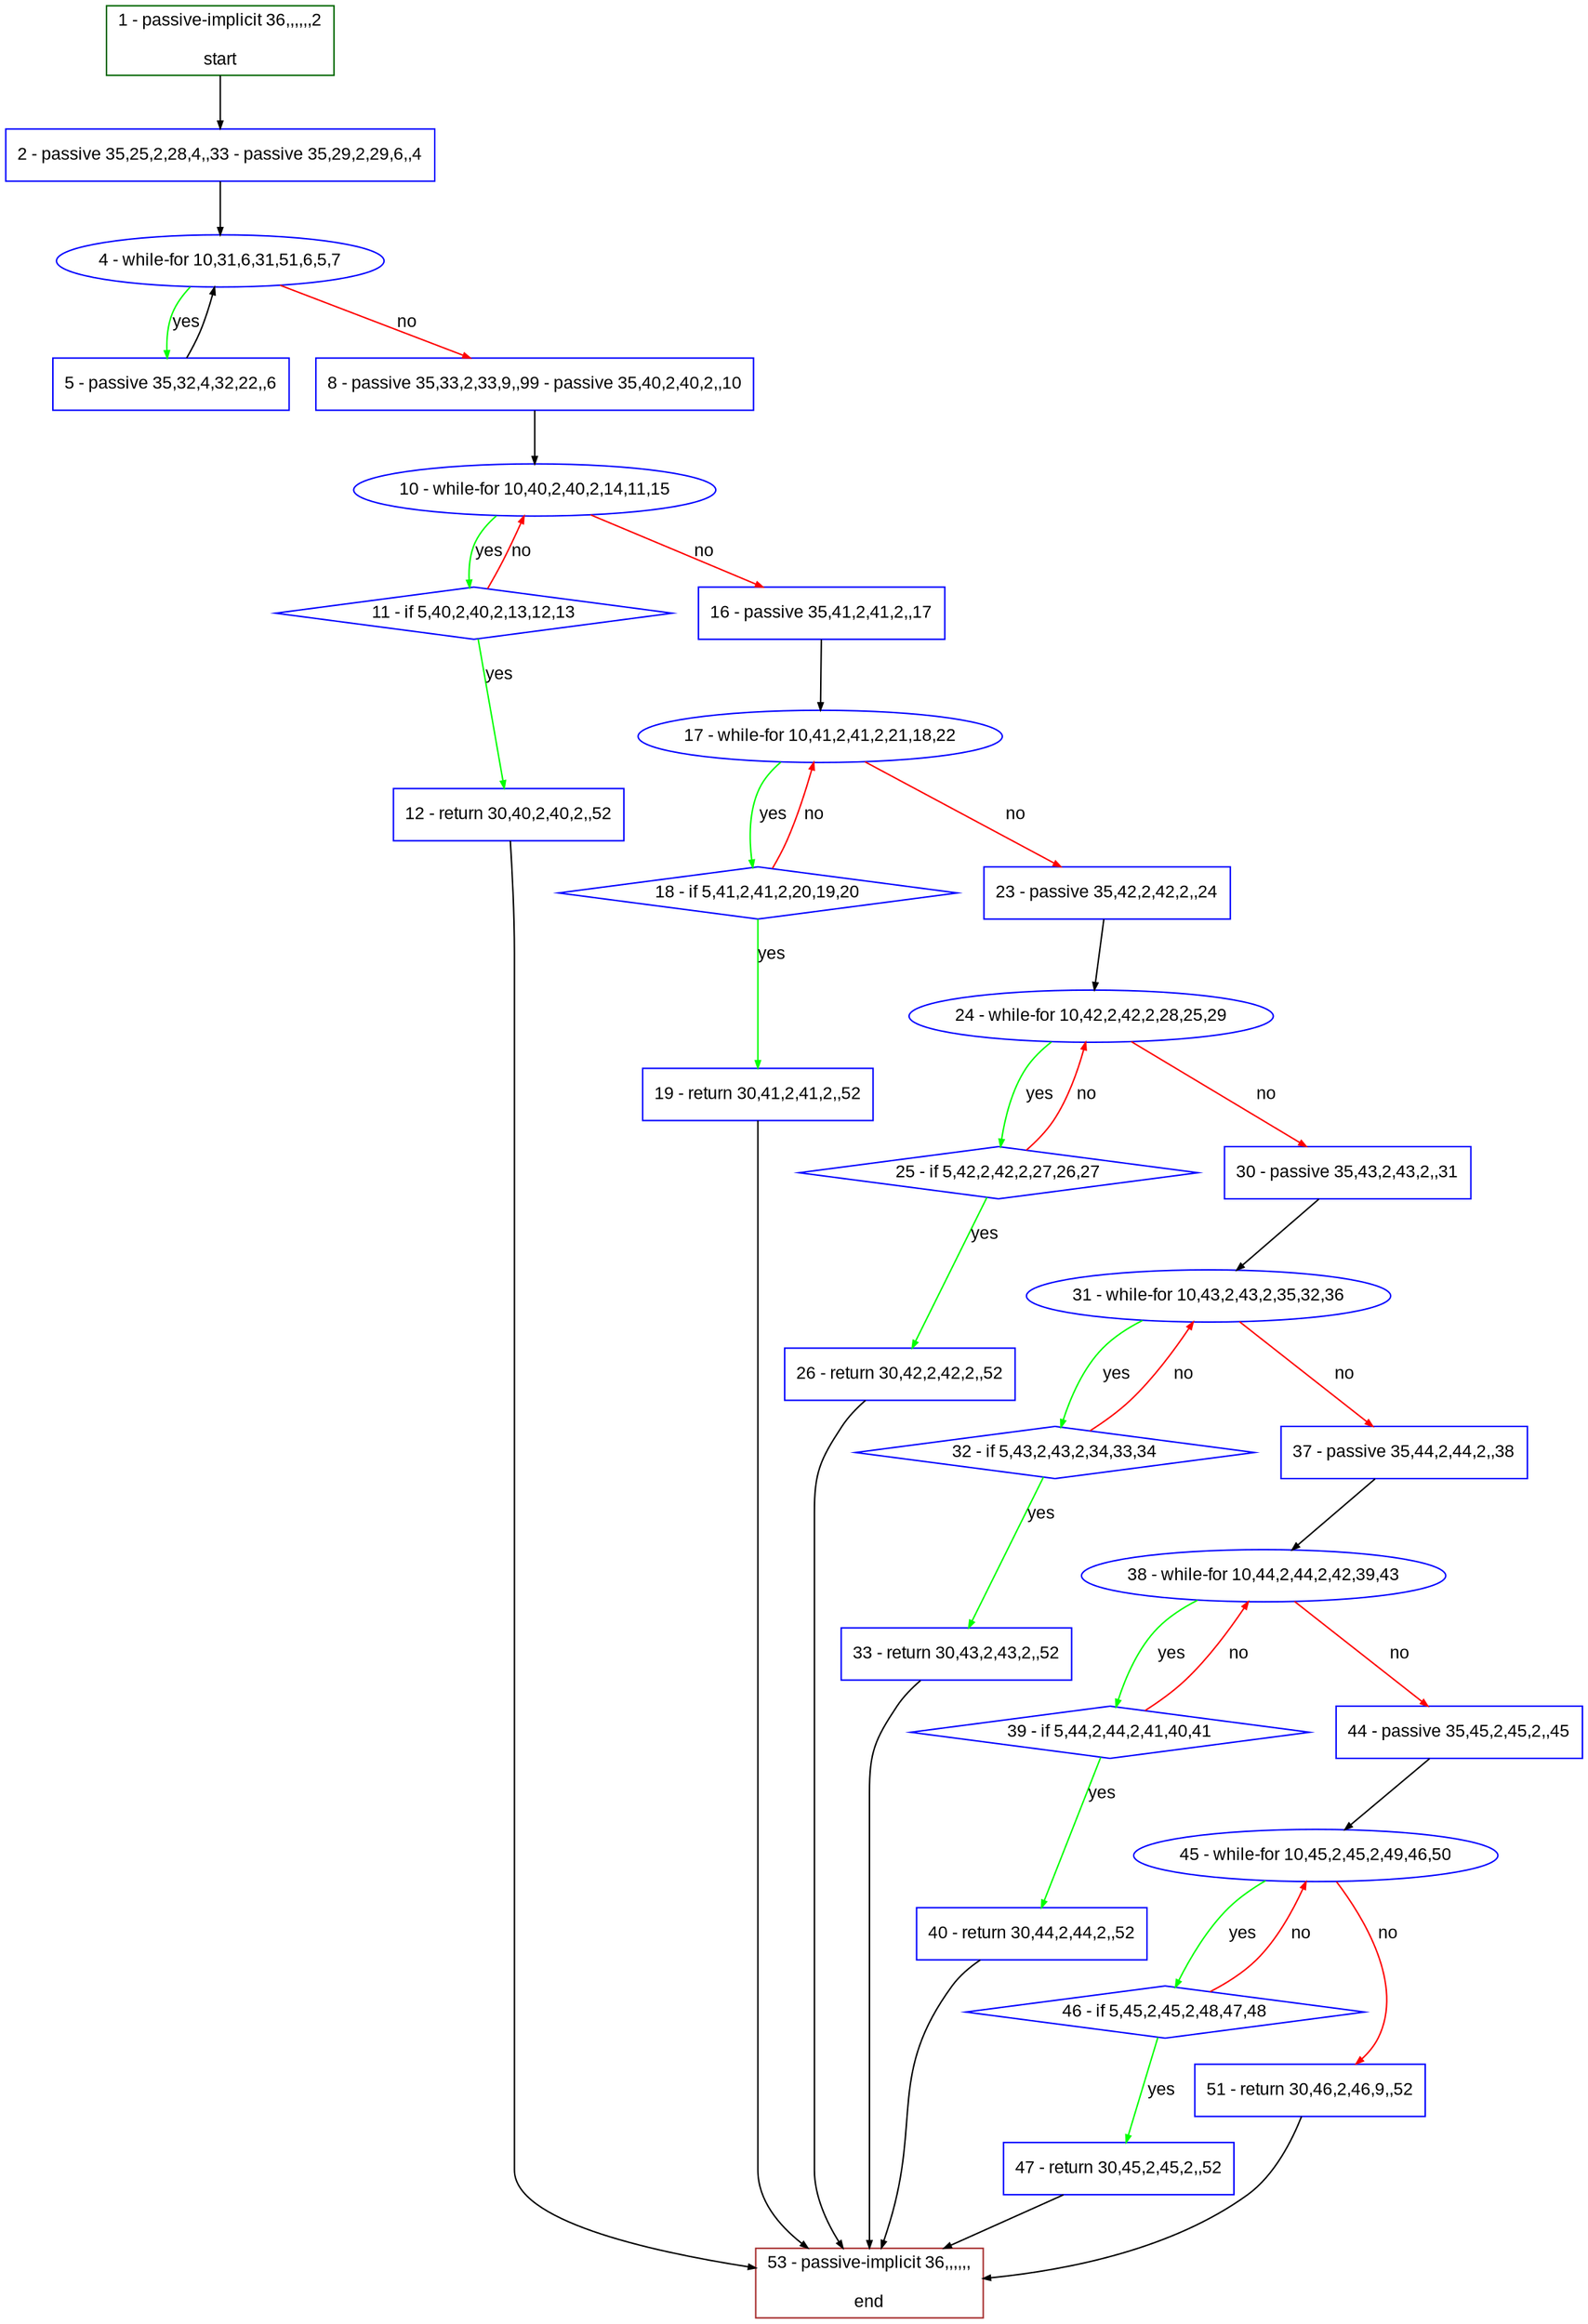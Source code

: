 digraph "" {
  graph [bgcolor="white", fillcolor="#FFFFCC", pack="true", packmode="clust", fontname="Arial", label="", fontsize="12", compound="true", style="rounded,filled"];
  node [node_initialized="no", fillcolor="white", fontname="Arial", label="", color="grey", fontsize="12", fixedsize="false", compound="true", shape="rectangle", style="filled"];
  edge [arrowtail="none", lhead="", fontcolor="black", fontname="Arial", label="", color="black", fontsize="12", arrowhead="normal", arrowsize="0.5", compound="true", ltail="", dir="forward"];
  __N1 [fillcolor="#ffffff", label="2 - passive 35,25,2,28,4,,33 - passive 35,29,2,29,6,,4", color="#0000ff", shape="box", style="filled"];
  __N2 [fillcolor="#ffffff", label="1 - passive-implicit 36,,,,,,2\n\nstart", color="#006400", shape="box", style="filled"];
  __N3 [fillcolor="#ffffff", label="4 - while-for 10,31,6,31,51,6,5,7", color="#0000ff", shape="oval", style="filled"];
  __N4 [fillcolor="#ffffff", label="5 - passive 35,32,4,32,22,,6", color="#0000ff", shape="box", style="filled"];
  __N5 [fillcolor="#ffffff", label="8 - passive 35,33,2,33,9,,99 - passive 35,40,2,40,2,,10", color="#0000ff", shape="box", style="filled"];
  __N6 [fillcolor="#ffffff", label="10 - while-for 10,40,2,40,2,14,11,15", color="#0000ff", shape="oval", style="filled"];
  __N7 [fillcolor="#ffffff", label="11 - if 5,40,2,40,2,13,12,13", color="#0000ff", shape="diamond", style="filled"];
  __N8 [fillcolor="#ffffff", label="16 - passive 35,41,2,41,2,,17", color="#0000ff", shape="box", style="filled"];
  __N9 [fillcolor="#ffffff", label="12 - return 30,40,2,40,2,,52", color="#0000ff", shape="box", style="filled"];
  __N10 [fillcolor="#ffffff", label="53 - passive-implicit 36,,,,,,\n\nend", color="#a52a2a", shape="box", style="filled"];
  __N11 [fillcolor="#ffffff", label="17 - while-for 10,41,2,41,2,21,18,22", color="#0000ff", shape="oval", style="filled"];
  __N12 [fillcolor="#ffffff", label="18 - if 5,41,2,41,2,20,19,20", color="#0000ff", shape="diamond", style="filled"];
  __N13 [fillcolor="#ffffff", label="23 - passive 35,42,2,42,2,,24", color="#0000ff", shape="box", style="filled"];
  __N14 [fillcolor="#ffffff", label="19 - return 30,41,2,41,2,,52", color="#0000ff", shape="box", style="filled"];
  __N15 [fillcolor="#ffffff", label="24 - while-for 10,42,2,42,2,28,25,29", color="#0000ff", shape="oval", style="filled"];
  __N16 [fillcolor="#ffffff", label="25 - if 5,42,2,42,2,27,26,27", color="#0000ff", shape="diamond", style="filled"];
  __N17 [fillcolor="#ffffff", label="30 - passive 35,43,2,43,2,,31", color="#0000ff", shape="box", style="filled"];
  __N18 [fillcolor="#ffffff", label="26 - return 30,42,2,42,2,,52", color="#0000ff", shape="box", style="filled"];
  __N19 [fillcolor="#ffffff", label="31 - while-for 10,43,2,43,2,35,32,36", color="#0000ff", shape="oval", style="filled"];
  __N20 [fillcolor="#ffffff", label="32 - if 5,43,2,43,2,34,33,34", color="#0000ff", shape="diamond", style="filled"];
  __N21 [fillcolor="#ffffff", label="37 - passive 35,44,2,44,2,,38", color="#0000ff", shape="box", style="filled"];
  __N22 [fillcolor="#ffffff", label="33 - return 30,43,2,43,2,,52", color="#0000ff", shape="box", style="filled"];
  __N23 [fillcolor="#ffffff", label="38 - while-for 10,44,2,44,2,42,39,43", color="#0000ff", shape="oval", style="filled"];
  __N24 [fillcolor="#ffffff", label="39 - if 5,44,2,44,2,41,40,41", color="#0000ff", shape="diamond", style="filled"];
  __N25 [fillcolor="#ffffff", label="44 - passive 35,45,2,45,2,,45", color="#0000ff", shape="box", style="filled"];
  __N26 [fillcolor="#ffffff", label="40 - return 30,44,2,44,2,,52", color="#0000ff", shape="box", style="filled"];
  __N27 [fillcolor="#ffffff", label="45 - while-for 10,45,2,45,2,49,46,50", color="#0000ff", shape="oval", style="filled"];
  __N28 [fillcolor="#ffffff", label="46 - if 5,45,2,45,2,48,47,48", color="#0000ff", shape="diamond", style="filled"];
  __N29 [fillcolor="#ffffff", label="51 - return 30,46,2,46,9,,52", color="#0000ff", shape="box", style="filled"];
  __N30 [fillcolor="#ffffff", label="47 - return 30,45,2,45,2,,52", color="#0000ff", shape="box", style="filled"];
  __N2 -> __N1 [arrowtail="none", color="#000000", label="", arrowhead="normal", dir="forward"];
  __N1 -> __N3 [arrowtail="none", color="#000000", label="", arrowhead="normal", dir="forward"];
  __N3 -> __N4 [arrowtail="none", color="#00ff00", label="yes", arrowhead="normal", dir="forward"];
  __N4 -> __N3 [arrowtail="none", color="#000000", label="", arrowhead="normal", dir="forward"];
  __N3 -> __N5 [arrowtail="none", color="#ff0000", label="no", arrowhead="normal", dir="forward"];
  __N5 -> __N6 [arrowtail="none", color="#000000", label="", arrowhead="normal", dir="forward"];
  __N6 -> __N7 [arrowtail="none", color="#00ff00", label="yes", arrowhead="normal", dir="forward"];
  __N7 -> __N6 [arrowtail="none", color="#ff0000", label="no", arrowhead="normal", dir="forward"];
  __N6 -> __N8 [arrowtail="none", color="#ff0000", label="no", arrowhead="normal", dir="forward"];
  __N7 -> __N9 [arrowtail="none", color="#00ff00", label="yes", arrowhead="normal", dir="forward"];
  __N9 -> __N10 [arrowtail="none", color="#000000", label="", arrowhead="normal", dir="forward"];
  __N8 -> __N11 [arrowtail="none", color="#000000", label="", arrowhead="normal", dir="forward"];
  __N11 -> __N12 [arrowtail="none", color="#00ff00", label="yes", arrowhead="normal", dir="forward"];
  __N12 -> __N11 [arrowtail="none", color="#ff0000", label="no", arrowhead="normal", dir="forward"];
  __N11 -> __N13 [arrowtail="none", color="#ff0000", label="no", arrowhead="normal", dir="forward"];
  __N12 -> __N14 [arrowtail="none", color="#00ff00", label="yes", arrowhead="normal", dir="forward"];
  __N14 -> __N10 [arrowtail="none", color="#000000", label="", arrowhead="normal", dir="forward"];
  __N13 -> __N15 [arrowtail="none", color="#000000", label="", arrowhead="normal", dir="forward"];
  __N15 -> __N16 [arrowtail="none", color="#00ff00", label="yes", arrowhead="normal", dir="forward"];
  __N16 -> __N15 [arrowtail="none", color="#ff0000", label="no", arrowhead="normal", dir="forward"];
  __N15 -> __N17 [arrowtail="none", color="#ff0000", label="no", arrowhead="normal", dir="forward"];
  __N16 -> __N18 [arrowtail="none", color="#00ff00", label="yes", arrowhead="normal", dir="forward"];
  __N18 -> __N10 [arrowtail="none", color="#000000", label="", arrowhead="normal", dir="forward"];
  __N17 -> __N19 [arrowtail="none", color="#000000", label="", arrowhead="normal", dir="forward"];
  __N19 -> __N20 [arrowtail="none", color="#00ff00", label="yes", arrowhead="normal", dir="forward"];
  __N20 -> __N19 [arrowtail="none", color="#ff0000", label="no", arrowhead="normal", dir="forward"];
  __N19 -> __N21 [arrowtail="none", color="#ff0000", label="no", arrowhead="normal", dir="forward"];
  __N20 -> __N22 [arrowtail="none", color="#00ff00", label="yes", arrowhead="normal", dir="forward"];
  __N22 -> __N10 [arrowtail="none", color="#000000", label="", arrowhead="normal", dir="forward"];
  __N21 -> __N23 [arrowtail="none", color="#000000", label="", arrowhead="normal", dir="forward"];
  __N23 -> __N24 [arrowtail="none", color="#00ff00", label="yes", arrowhead="normal", dir="forward"];
  __N24 -> __N23 [arrowtail="none", color="#ff0000", label="no", arrowhead="normal", dir="forward"];
  __N23 -> __N25 [arrowtail="none", color="#ff0000", label="no", arrowhead="normal", dir="forward"];
  __N24 -> __N26 [arrowtail="none", color="#00ff00", label="yes", arrowhead="normal", dir="forward"];
  __N26 -> __N10 [arrowtail="none", color="#000000", label="", arrowhead="normal", dir="forward"];
  __N25 -> __N27 [arrowtail="none", color="#000000", label="", arrowhead="normal", dir="forward"];
  __N27 -> __N28 [arrowtail="none", color="#00ff00", label="yes", arrowhead="normal", dir="forward"];
  __N28 -> __N27 [arrowtail="none", color="#ff0000", label="no", arrowhead="normal", dir="forward"];
  __N27 -> __N29 [arrowtail="none", color="#ff0000", label="no", arrowhead="normal", dir="forward"];
  __N28 -> __N30 [arrowtail="none", color="#00ff00", label="yes", arrowhead="normal", dir="forward"];
  __N30 -> __N10 [arrowtail="none", color="#000000", label="", arrowhead="normal", dir="forward"];
  __N29 -> __N10 [arrowtail="none", color="#000000", label="", arrowhead="normal", dir="forward"];
}
